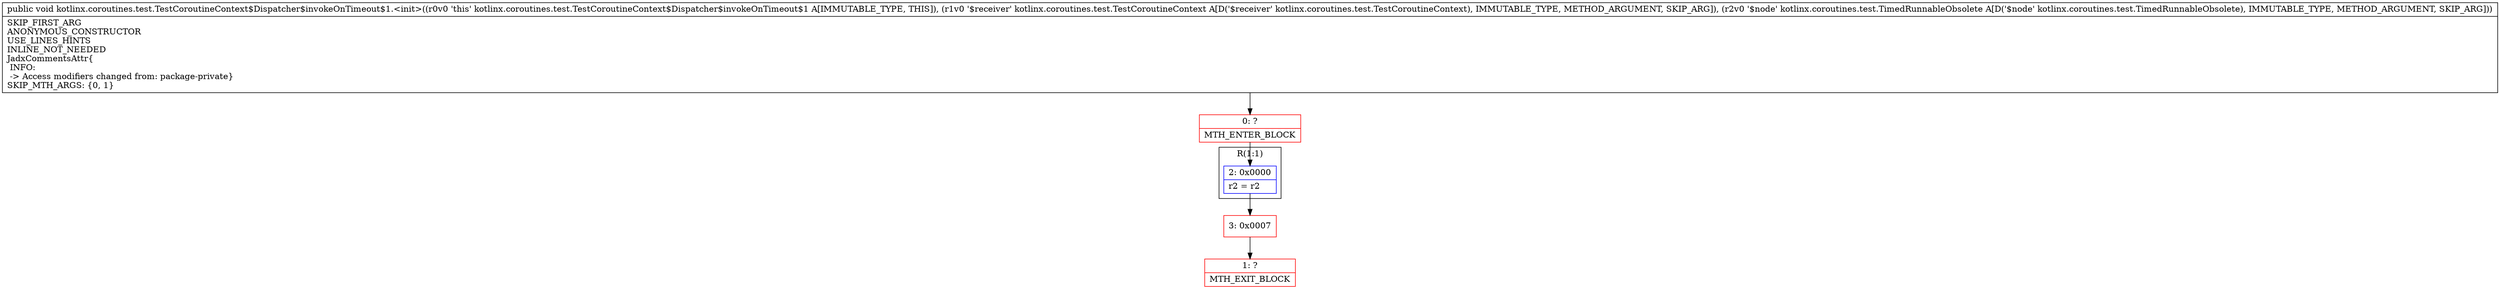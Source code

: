 digraph "CFG forkotlinx.coroutines.test.TestCoroutineContext$Dispatcher$invokeOnTimeout$1.\<init\>(Lkotlinx\/coroutines\/test\/TestCoroutineContext;Lkotlinx\/coroutines\/test\/TimedRunnableObsolete;)V" {
subgraph cluster_Region_968915431 {
label = "R(1:1)";
node [shape=record,color=blue];
Node_2 [shape=record,label="{2\:\ 0x0000|r2 = r2\l}"];
}
Node_0 [shape=record,color=red,label="{0\:\ ?|MTH_ENTER_BLOCK\l}"];
Node_3 [shape=record,color=red,label="{3\:\ 0x0007}"];
Node_1 [shape=record,color=red,label="{1\:\ ?|MTH_EXIT_BLOCK\l}"];
MethodNode[shape=record,label="{public void kotlinx.coroutines.test.TestCoroutineContext$Dispatcher$invokeOnTimeout$1.\<init\>((r0v0 'this' kotlinx.coroutines.test.TestCoroutineContext$Dispatcher$invokeOnTimeout$1 A[IMMUTABLE_TYPE, THIS]), (r1v0 '$receiver' kotlinx.coroutines.test.TestCoroutineContext A[D('$receiver' kotlinx.coroutines.test.TestCoroutineContext), IMMUTABLE_TYPE, METHOD_ARGUMENT, SKIP_ARG]), (r2v0 '$node' kotlinx.coroutines.test.TimedRunnableObsolete A[D('$node' kotlinx.coroutines.test.TimedRunnableObsolete), IMMUTABLE_TYPE, METHOD_ARGUMENT, SKIP_ARG]))  | SKIP_FIRST_ARG\lANONYMOUS_CONSTRUCTOR\lUSE_LINES_HINTS\lINLINE_NOT_NEEDED\lJadxCommentsAttr\{\l INFO: \l \-\> Access modifiers changed from: package\-private\}\lSKIP_MTH_ARGS: \{0, 1\}\l}"];
MethodNode -> Node_0;Node_2 -> Node_3;
Node_0 -> Node_2;
Node_3 -> Node_1;
}

